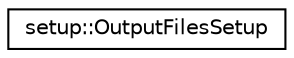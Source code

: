 digraph "Graphical Class Hierarchy"
{
 // LATEX_PDF_SIZE
  edge [fontname="Helvetica",fontsize="10",labelfontname="Helvetica",labelfontsize="10"];
  node [fontname="Helvetica",fontsize="10",shape=record];
  rankdir="LR";
  Node0 [label="setup::OutputFilesSetup",height=0.2,width=0.4,color="black", fillcolor="white", style="filled",URL="$classsetup_1_1OutputFilesSetup.html",tooltip="Class to setup the output file names."];
}
